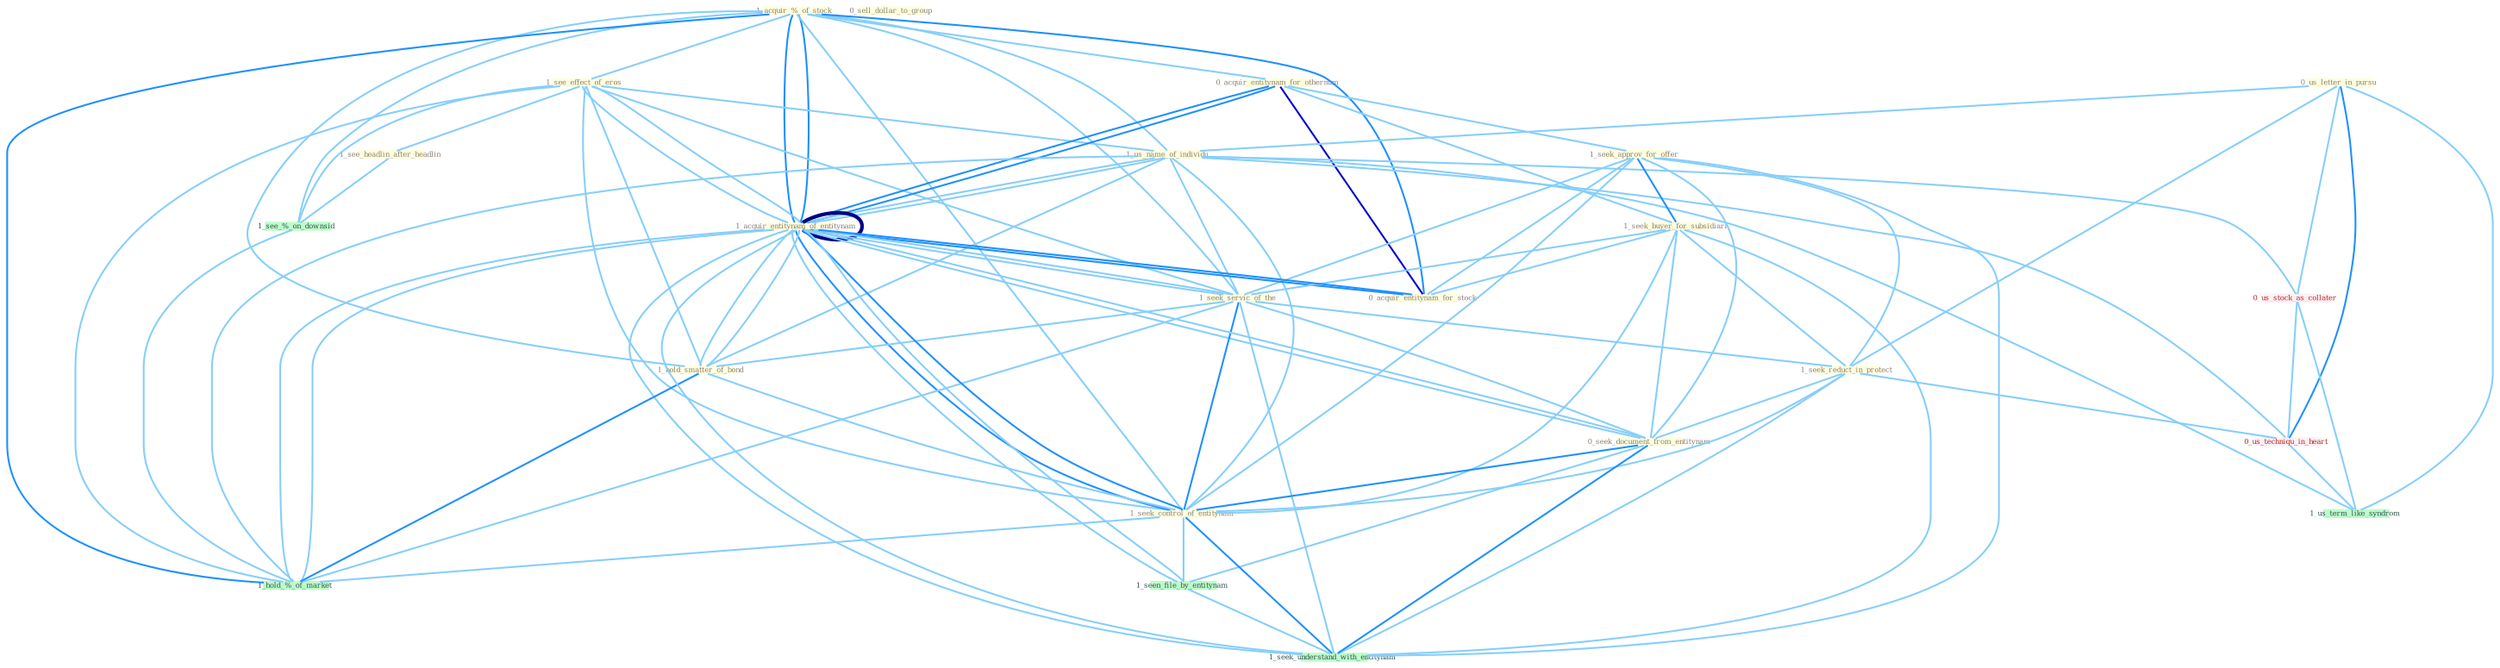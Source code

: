 Graph G{ 
    node
    [shape=polygon,style=filled,width=.5,height=.06,color="#BDFCC9",fixedsize=true,fontsize=4,
    fontcolor="#2f4f4f"];
    {node
    [color="#ffffe0", fontcolor="#8b7d6b"] "1_acquir_%_of_stock " "1_see_effect_of_eros " "0_acquir_entitynam_for_othernum " "0_us_letter_in_pursu " "1_us_name_of_individu " "1_seek_approv_for_offer " "1_acquir_entitynam_of_entitynam " "0_sell_dollar_to_group " "1_seek_buyer_for_subsidiari " "1_seek_servic_of_the " "1_see_headlin_after_headlin " "1_seek_reduct_in_protect " "0_seek_document_from_entitynam " "1_hold_smatter_of_bond " "1_seek_control_of_entitynam " "0_acquir_entitynam_for_stock "}
{node [color="#fff0f5", fontcolor="#b22222"] "0_us_stock_as_collater " "0_us_techniqu_in_heart "}
edge [color="#B0E2FF"];

	"1_acquir_%_of_stock " -- "1_see_effect_of_eros " [w="1", color="#87cefa" ];
	"1_acquir_%_of_stock " -- "0_acquir_entitynam_for_othernum " [w="1", color="#87cefa" ];
	"1_acquir_%_of_stock " -- "1_us_name_of_individu " [w="1", color="#87cefa" ];
	"1_acquir_%_of_stock " -- "1_acquir_entitynam_of_entitynam " [w="2", color="#1e90ff" , len=0.8];
	"1_acquir_%_of_stock " -- "1_seek_servic_of_the " [w="1", color="#87cefa" ];
	"1_acquir_%_of_stock " -- "1_hold_smatter_of_bond " [w="1", color="#87cefa" ];
	"1_acquir_%_of_stock " -- "1_seek_control_of_entitynam " [w="1", color="#87cefa" ];
	"1_acquir_%_of_stock " -- "0_acquir_entitynam_for_stock " [w="2", color="#1e90ff" , len=0.8];
	"1_acquir_%_of_stock " -- "1_acquir_entitynam_of_entitynam " [w="2", color="#1e90ff" , len=0.8];
	"1_acquir_%_of_stock " -- "1_see_%_on_downsid " [w="1", color="#87cefa" ];
	"1_acquir_%_of_stock " -- "1_hold_%_of_market " [w="2", color="#1e90ff" , len=0.8];
	"1_see_effect_of_eros " -- "1_us_name_of_individu " [w="1", color="#87cefa" ];
	"1_see_effect_of_eros " -- "1_acquir_entitynam_of_entitynam " [w="1", color="#87cefa" ];
	"1_see_effect_of_eros " -- "1_seek_servic_of_the " [w="1", color="#87cefa" ];
	"1_see_effect_of_eros " -- "1_see_headlin_after_headlin " [w="1", color="#87cefa" ];
	"1_see_effect_of_eros " -- "1_hold_smatter_of_bond " [w="1", color="#87cefa" ];
	"1_see_effect_of_eros " -- "1_seek_control_of_entitynam " [w="1", color="#87cefa" ];
	"1_see_effect_of_eros " -- "1_acquir_entitynam_of_entitynam " [w="1", color="#87cefa" ];
	"1_see_effect_of_eros " -- "1_see_%_on_downsid " [w="1", color="#87cefa" ];
	"1_see_effect_of_eros " -- "1_hold_%_of_market " [w="1", color="#87cefa" ];
	"0_acquir_entitynam_for_othernum " -- "1_seek_approv_for_offer " [w="1", color="#87cefa" ];
	"0_acquir_entitynam_for_othernum " -- "1_acquir_entitynam_of_entitynam " [w="2", color="#1e90ff" , len=0.8];
	"0_acquir_entitynam_for_othernum " -- "1_seek_buyer_for_subsidiari " [w="1", color="#87cefa" ];
	"0_acquir_entitynam_for_othernum " -- "0_acquir_entitynam_for_stock " [w="3", color="#0000cd" , len=0.6];
	"0_acquir_entitynam_for_othernum " -- "1_acquir_entitynam_of_entitynam " [w="2", color="#1e90ff" , len=0.8];
	"0_us_letter_in_pursu " -- "1_us_name_of_individu " [w="1", color="#87cefa" ];
	"0_us_letter_in_pursu " -- "1_seek_reduct_in_protect " [w="1", color="#87cefa" ];
	"0_us_letter_in_pursu " -- "0_us_stock_as_collater " [w="1", color="#87cefa" ];
	"0_us_letter_in_pursu " -- "0_us_techniqu_in_heart " [w="2", color="#1e90ff" , len=0.8];
	"0_us_letter_in_pursu " -- "1_us_term_like_syndrom " [w="1", color="#87cefa" ];
	"1_us_name_of_individu " -- "1_acquir_entitynam_of_entitynam " [w="1", color="#87cefa" ];
	"1_us_name_of_individu " -- "1_seek_servic_of_the " [w="1", color="#87cefa" ];
	"1_us_name_of_individu " -- "1_hold_smatter_of_bond " [w="1", color="#87cefa" ];
	"1_us_name_of_individu " -- "1_seek_control_of_entitynam " [w="1", color="#87cefa" ];
	"1_us_name_of_individu " -- "0_us_stock_as_collater " [w="1", color="#87cefa" ];
	"1_us_name_of_individu " -- "1_acquir_entitynam_of_entitynam " [w="1", color="#87cefa" ];
	"1_us_name_of_individu " -- "0_us_techniqu_in_heart " [w="1", color="#87cefa" ];
	"1_us_name_of_individu " -- "1_us_term_like_syndrom " [w="1", color="#87cefa" ];
	"1_us_name_of_individu " -- "1_hold_%_of_market " [w="1", color="#87cefa" ];
	"1_seek_approv_for_offer " -- "1_seek_buyer_for_subsidiari " [w="2", color="#1e90ff" , len=0.8];
	"1_seek_approv_for_offer " -- "1_seek_servic_of_the " [w="1", color="#87cefa" ];
	"1_seek_approv_for_offer " -- "1_seek_reduct_in_protect " [w="1", color="#87cefa" ];
	"1_seek_approv_for_offer " -- "0_seek_document_from_entitynam " [w="1", color="#87cefa" ];
	"1_seek_approv_for_offer " -- "1_seek_control_of_entitynam " [w="1", color="#87cefa" ];
	"1_seek_approv_for_offer " -- "0_acquir_entitynam_for_stock " [w="1", color="#87cefa" ];
	"1_seek_approv_for_offer " -- "1_seek_understand_with_entitynam " [w="1", color="#87cefa" ];
	"1_acquir_entitynam_of_entitynam " -- "1_seek_servic_of_the " [w="1", color="#87cefa" ];
	"1_acquir_entitynam_of_entitynam " -- "0_seek_document_from_entitynam " [w="1", color="#87cefa" ];
	"1_acquir_entitynam_of_entitynam " -- "1_hold_smatter_of_bond " [w="1", color="#87cefa" ];
	"1_acquir_entitynam_of_entitynam " -- "1_seek_control_of_entitynam " [w="2", color="#1e90ff" , len=0.8];
	"1_acquir_entitynam_of_entitynam " -- "0_acquir_entitynam_for_stock " [w="2", color="#1e90ff" , len=0.8];
	"1_acquir_entitynam_of_entitynam " -- "1_seen_file_by_entitynam " [w="1", color="#87cefa" ];
	"1_acquir_entitynam_of_entitynam " -- "1_seek_understand_with_entitynam " [w="1", color="#87cefa" ];
	"1_acquir_entitynam_of_entitynam " -- "1_acquir_entitynam_of_entitynam " [w="4", style=bold, color="#000080", len=0.4];
	"1_acquir_entitynam_of_entitynam " -- "1_hold_%_of_market " [w="1", color="#87cefa" ];
	"1_seek_buyer_for_subsidiari " -- "1_seek_servic_of_the " [w="1", color="#87cefa" ];
	"1_seek_buyer_for_subsidiari " -- "1_seek_reduct_in_protect " [w="1", color="#87cefa" ];
	"1_seek_buyer_for_subsidiari " -- "0_seek_document_from_entitynam " [w="1", color="#87cefa" ];
	"1_seek_buyer_for_subsidiari " -- "1_seek_control_of_entitynam " [w="1", color="#87cefa" ];
	"1_seek_buyer_for_subsidiari " -- "0_acquir_entitynam_for_stock " [w="1", color="#87cefa" ];
	"1_seek_buyer_for_subsidiari " -- "1_seek_understand_with_entitynam " [w="1", color="#87cefa" ];
	"1_seek_servic_of_the " -- "1_seek_reduct_in_protect " [w="1", color="#87cefa" ];
	"1_seek_servic_of_the " -- "0_seek_document_from_entitynam " [w="1", color="#87cefa" ];
	"1_seek_servic_of_the " -- "1_hold_smatter_of_bond " [w="1", color="#87cefa" ];
	"1_seek_servic_of_the " -- "1_seek_control_of_entitynam " [w="2", color="#1e90ff" , len=0.8];
	"1_seek_servic_of_the " -- "1_seek_understand_with_entitynam " [w="1", color="#87cefa" ];
	"1_seek_servic_of_the " -- "1_acquir_entitynam_of_entitynam " [w="1", color="#87cefa" ];
	"1_seek_servic_of_the " -- "1_hold_%_of_market " [w="1", color="#87cefa" ];
	"1_see_headlin_after_headlin " -- "1_see_%_on_downsid " [w="1", color="#87cefa" ];
	"1_seek_reduct_in_protect " -- "0_seek_document_from_entitynam " [w="1", color="#87cefa" ];
	"1_seek_reduct_in_protect " -- "1_seek_control_of_entitynam " [w="1", color="#87cefa" ];
	"1_seek_reduct_in_protect " -- "1_seek_understand_with_entitynam " [w="1", color="#87cefa" ];
	"1_seek_reduct_in_protect " -- "0_us_techniqu_in_heart " [w="1", color="#87cefa" ];
	"0_seek_document_from_entitynam " -- "1_seek_control_of_entitynam " [w="2", color="#1e90ff" , len=0.8];
	"0_seek_document_from_entitynam " -- "1_seen_file_by_entitynam " [w="1", color="#87cefa" ];
	"0_seek_document_from_entitynam " -- "1_seek_understand_with_entitynam " [w="2", color="#1e90ff" , len=0.8];
	"0_seek_document_from_entitynam " -- "1_acquir_entitynam_of_entitynam " [w="1", color="#87cefa" ];
	"1_hold_smatter_of_bond " -- "1_seek_control_of_entitynam " [w="1", color="#87cefa" ];
	"1_hold_smatter_of_bond " -- "1_acquir_entitynam_of_entitynam " [w="1", color="#87cefa" ];
	"1_hold_smatter_of_bond " -- "1_hold_%_of_market " [w="2", color="#1e90ff" , len=0.8];
	"1_seek_control_of_entitynam " -- "1_seen_file_by_entitynam " [w="1", color="#87cefa" ];
	"1_seek_control_of_entitynam " -- "1_seek_understand_with_entitynam " [w="2", color="#1e90ff" , len=0.8];
	"1_seek_control_of_entitynam " -- "1_acquir_entitynam_of_entitynam " [w="2", color="#1e90ff" , len=0.8];
	"1_seek_control_of_entitynam " -- "1_hold_%_of_market " [w="1", color="#87cefa" ];
	"0_acquir_entitynam_for_stock " -- "1_acquir_entitynam_of_entitynam " [w="2", color="#1e90ff" , len=0.8];
	"1_seen_file_by_entitynam " -- "1_seek_understand_with_entitynam " [w="1", color="#87cefa" ];
	"1_seen_file_by_entitynam " -- "1_acquir_entitynam_of_entitynam " [w="1", color="#87cefa" ];
	"0_us_stock_as_collater " -- "0_us_techniqu_in_heart " [w="1", color="#87cefa" ];
	"0_us_stock_as_collater " -- "1_us_term_like_syndrom " [w="1", color="#87cefa" ];
	"1_seek_understand_with_entitynam " -- "1_acquir_entitynam_of_entitynam " [w="1", color="#87cefa" ];
	"1_acquir_entitynam_of_entitynam " -- "1_hold_%_of_market " [w="1", color="#87cefa" ];
	"0_us_techniqu_in_heart " -- "1_us_term_like_syndrom " [w="1", color="#87cefa" ];
	"1_see_%_on_downsid " -- "1_hold_%_of_market " [w="1", color="#87cefa" ];
}